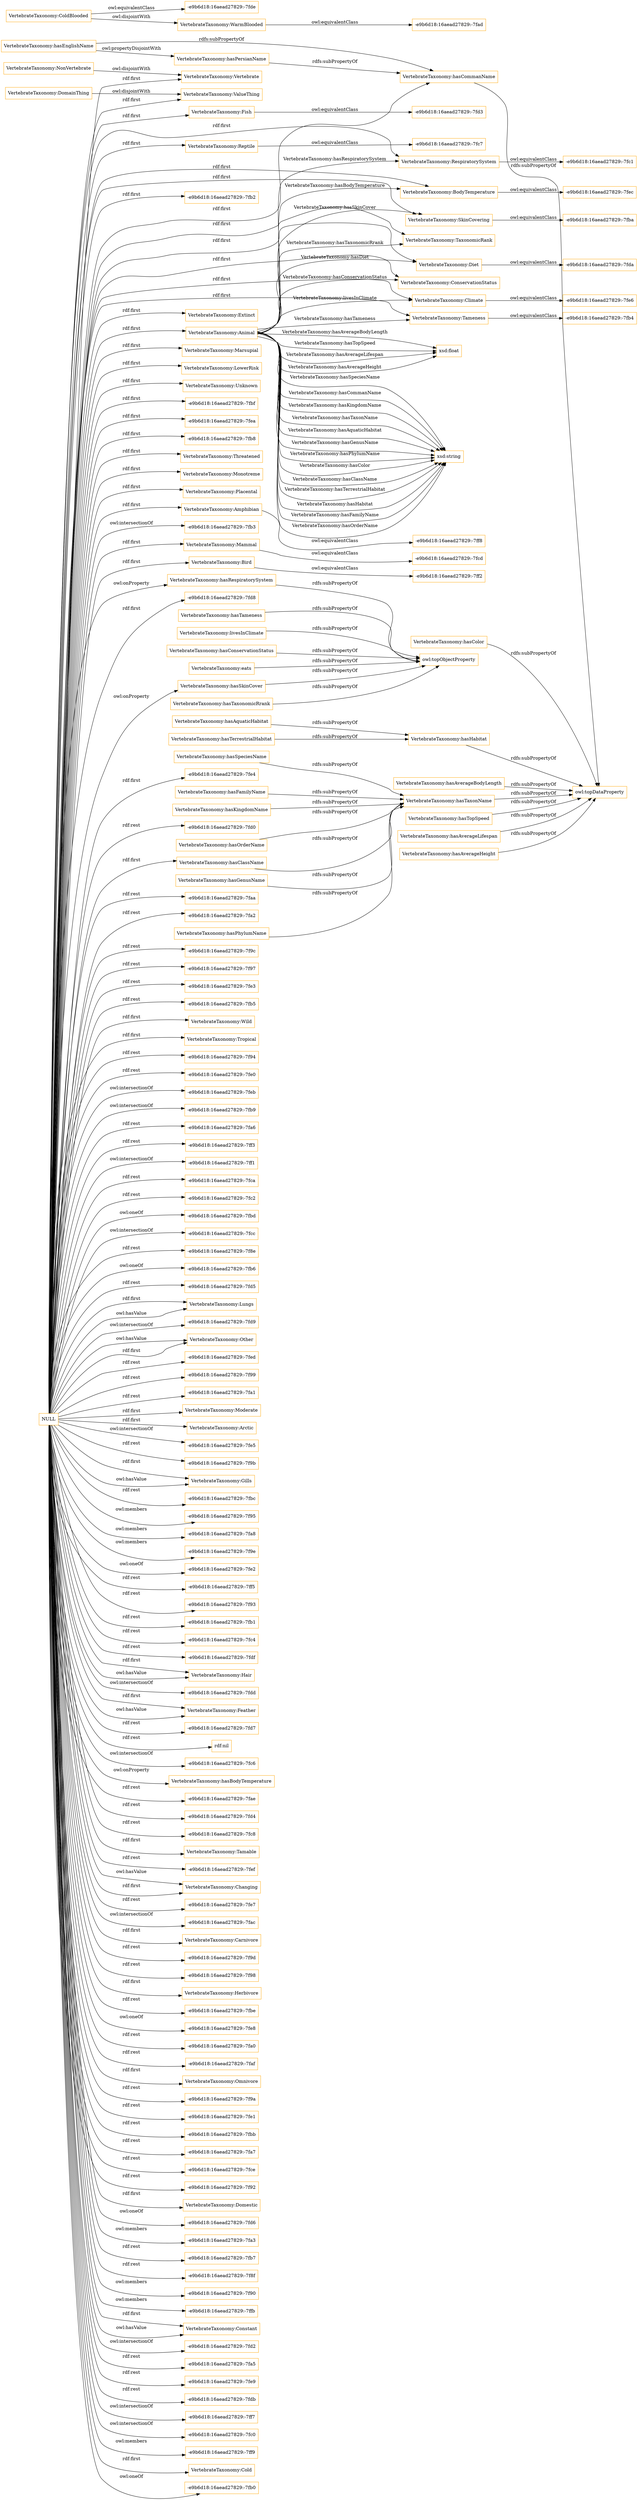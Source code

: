 digraph ar2dtool_diagram { 
rankdir=LR;
size="1501"
node [shape = rectangle, color="orange"]; "VertebrateTaxonomy:Fish" "-e9b6d18:16aead27829:-7fec" "-e9b6d18:16aead27829:-7fb2" "-e9b6d18:16aead27829:-7fcd" "VertebrateTaxonomy:Reptile" "VertebrateTaxonomy:Tameness" "-e9b6d18:16aead27829:-7fda" "VertebrateTaxonomy:Extinct" "-e9b6d18:16aead27829:-7fde" "-e9b6d18:16aead27829:-7ff8" "VertebrateTaxonomy:Amphibian" "VertebrateTaxonomy:DomainThing" "VertebrateTaxonomy:Marsupial" "-e9b6d18:16aead27829:-7ff2" "VertebrateTaxonomy:RespiratorySystem" "VertebrateTaxonomy:Animal" "-e9b6d18:16aead27829:-7fe6" "VertebrateTaxonomy:LowerRisk" "VertebrateTaxonomy:Unknown" "VertebrateTaxonomy:WarmBlooded" "-e9b6d18:16aead27829:-7fb4" "-e9b6d18:16aead27829:-7fbf" "-e9b6d18:16aead27829:-7fea" "-e9b6d18:16aead27829:-7fba" "VertebrateTaxonomy:TaxonomicRank" "-e9b6d18:16aead27829:-7fc1" "-e9b6d18:16aead27829:-7fb8" "VertebrateTaxonomy:Threatened" "VertebrateTaxonomy:BodyTemperature" "-e9b6d18:16aead27829:-7fad" "-e9b6d18:16aead27829:-7fc7" "VertebrateTaxonomy:ConservationStatus" "VertebrateTaxonomy:Monotreme" "VertebrateTaxonomy:SkinCovering" "VertebrateTaxonomy:Placental" "VertebrateTaxonomy:Mammal" "VertebrateTaxonomy:Vertebrate" "VertebrateTaxonomy:Bird" "VertebrateTaxonomy:ColdBlooded" "VertebrateTaxonomy:Diet" "-e9b6d18:16aead27829:-7fd8" "VertebrateTaxonomy:Climate" "-e9b6d18:16aead27829:-7fe4" "VertebrateTaxonomy:NonVertebrate" "VertebrateTaxonomy:ValueThing" "-e9b6d18:16aead27829:-7fd3" ; /*classes style*/
	"VertebrateTaxonomy:hasAverageHeight" -> "owl:topDataProperty" [ label = "rdfs:subPropertyOf" ];
	"VertebrateTaxonomy:hasHabitat" -> "owl:topDataProperty" [ label = "rdfs:subPropertyOf" ];
	"VertebrateTaxonomy:hasTaxonomicRrank" -> "owl:topObjectProperty" [ label = "rdfs:subPropertyOf" ];
	"VertebrateTaxonomy:Climate" -> "-e9b6d18:16aead27829:-7fe6" [ label = "owl:equivalentClass" ];
	"VertebrateTaxonomy:Tameness" -> "-e9b6d18:16aead27829:-7fb4" [ label = "owl:equivalentClass" ];
	"VertebrateTaxonomy:hasColor" -> "owl:topDataProperty" [ label = "rdfs:subPropertyOf" ];
	"VertebrateTaxonomy:hasAquaticHabitat" -> "VertebrateTaxonomy:hasHabitat" [ label = "rdfs:subPropertyOf" ];
	"VertebrateTaxonomy:hasGenusName" -> "VertebrateTaxonomy:hasTaxonName" [ label = "rdfs:subPropertyOf" ];
	"VertebrateTaxonomy:hasSkinCover" -> "owl:topObjectProperty" [ label = "rdfs:subPropertyOf" ];
	"VertebrateTaxonomy:NonVertebrate" -> "VertebrateTaxonomy:Vertebrate" [ label = "owl:disjointWith" ];
	"VertebrateTaxonomy:hasAverageBodyLength" -> "owl:topDataProperty" [ label = "rdfs:subPropertyOf" ];
	"VertebrateTaxonomy:hasPhylumName" -> "VertebrateTaxonomy:hasTaxonName" [ label = "rdfs:subPropertyOf" ];
	"VertebrateTaxonomy:ColdBlooded" -> "VertebrateTaxonomy:WarmBlooded" [ label = "owl:disjointWith" ];
	"VertebrateTaxonomy:ColdBlooded" -> "-e9b6d18:16aead27829:-7fde" [ label = "owl:equivalentClass" ];
	"VertebrateTaxonomy:WarmBlooded" -> "-e9b6d18:16aead27829:-7fad" [ label = "owl:equivalentClass" ];
	"VertebrateTaxonomy:hasSpeciesName" -> "VertebrateTaxonomy:hasTaxonName" [ label = "rdfs:subPropertyOf" ];
	"VertebrateTaxonomy:DomainThing" -> "VertebrateTaxonomy:ValueThing" [ label = "owl:disjointWith" ];
	"VertebrateTaxonomy:hasEnglishName" -> "VertebrateTaxonomy:hasPersianName" [ label = "owl:propertyDisjointWith" ];
	"VertebrateTaxonomy:hasEnglishName" -> "VertebrateTaxonomy:hasCommanName" [ label = "rdfs:subPropertyOf" ];
	"VertebrateTaxonomy:hasTameness" -> "owl:topObjectProperty" [ label = "rdfs:subPropertyOf" ];
	"VertebrateTaxonomy:Diet" -> "-e9b6d18:16aead27829:-7fda" [ label = "owl:equivalentClass" ];
	"VertebrateTaxonomy:hasTopSpeed" -> "owl:topDataProperty" [ label = "rdfs:subPropertyOf" ];
	"VertebrateTaxonomy:hasPersianName" -> "VertebrateTaxonomy:hasCommanName" [ label = "rdfs:subPropertyOf" ];
	"VertebrateTaxonomy:hasRespiratorySystem" -> "owl:topObjectProperty" [ label = "rdfs:subPropertyOf" ];
	"VertebrateTaxonomy:hasFamilyName" -> "VertebrateTaxonomy:hasTaxonName" [ label = "rdfs:subPropertyOf" ];
	"VertebrateTaxonomy:BodyTemperature" -> "-e9b6d18:16aead27829:-7fec" [ label = "owl:equivalentClass" ];
	"VertebrateTaxonomy:RespiratorySystem" -> "-e9b6d18:16aead27829:-7fc1" [ label = "owl:equivalentClass" ];
	"VertebrateTaxonomy:Bird" -> "-e9b6d18:16aead27829:-7ff2" [ label = "owl:equivalentClass" ];
	"NULL" -> "-e9b6d18:16aead27829:-7fb2" [ label = "rdf:first" ];
	"NULL" -> "-e9b6d18:16aead27829:-7f9c" [ label = "rdf:rest" ];
	"NULL" -> "-e9b6d18:16aead27829:-7f97" [ label = "rdf:rest" ];
	"NULL" -> "-e9b6d18:16aead27829:-7fe3" [ label = "rdf:rest" ];
	"NULL" -> "VertebrateTaxonomy:Fish" [ label = "rdf:first" ];
	"NULL" -> "-e9b6d18:16aead27829:-7fb5" [ label = "rdf:rest" ];
	"NULL" -> "VertebrateTaxonomy:Diet" [ label = "rdf:first" ];
	"NULL" -> "VertebrateTaxonomy:Wild" [ label = "rdf:first" ];
	"NULL" -> "VertebrateTaxonomy:Tropical" [ label = "rdf:first" ];
	"NULL" -> "-e9b6d18:16aead27829:-7f94" [ label = "rdf:rest" ];
	"NULL" -> "-e9b6d18:16aead27829:-7fe0" [ label = "rdf:rest" ];
	"NULL" -> "VertebrateTaxonomy:Animal" [ label = "rdf:first" ];
	"NULL" -> "-e9b6d18:16aead27829:-7fe4" [ label = "rdf:first" ];
	"NULL" -> "-e9b6d18:16aead27829:-7feb" [ label = "owl:intersectionOf" ];
	"NULL" -> "-e9b6d18:16aead27829:-7fb9" [ label = "owl:intersectionOf" ];
	"NULL" -> "-e9b6d18:16aead27829:-7fa6" [ label = "rdf:rest" ];
	"NULL" -> "-e9b6d18:16aead27829:-7ff3" [ label = "rdf:rest" ];
	"NULL" -> "-e9b6d18:16aead27829:-7ff1" [ label = "owl:intersectionOf" ];
	"NULL" -> "VertebrateTaxonomy:Vertebrate" [ label = "rdf:first" ];
	"NULL" -> "-e9b6d18:16aead27829:-7fca" [ label = "rdf:rest" ];
	"NULL" -> "-e9b6d18:16aead27829:-7fc2" [ label = "rdf:rest" ];
	"NULL" -> "VertebrateTaxonomy:RespiratorySystem" [ label = "rdf:first" ];
	"NULL" -> "-e9b6d18:16aead27829:-7fbd" [ label = "owl:oneOf" ];
	"NULL" -> "-e9b6d18:16aead27829:-7fcc" [ label = "owl:intersectionOf" ];
	"NULL" -> "-e9b6d18:16aead27829:-7fb8" [ label = "rdf:first" ];
	"NULL" -> "-e9b6d18:16aead27829:-7f8e" [ label = "rdf:rest" ];
	"NULL" -> "-e9b6d18:16aead27829:-7fb6" [ label = "owl:oneOf" ];
	"NULL" -> "VertebrateTaxonomy:Bird" [ label = "rdf:first" ];
	"NULL" -> "-e9b6d18:16aead27829:-7fd5" [ label = "rdf:rest" ];
	"NULL" -> "VertebrateTaxonomy:Threatened" [ label = "rdf:first" ];
	"NULL" -> "VertebrateTaxonomy:Lungs" [ label = "rdf:first" ];
	"NULL" -> "VertebrateTaxonomy:Reptile" [ label = "rdf:first" ];
	"NULL" -> "VertebrateTaxonomy:Marsupial" [ label = "rdf:first" ];
	"NULL" -> "-e9b6d18:16aead27829:-7fd9" [ label = "owl:intersectionOf" ];
	"NULL" -> "VertebrateTaxonomy:Other" [ label = "owl:hasValue" ];
	"NULL" -> "-e9b6d18:16aead27829:-7fed" [ label = "rdf:rest" ];
	"NULL" -> "-e9b6d18:16aead27829:-7f99" [ label = "rdf:rest" ];
	"NULL" -> "-e9b6d18:16aead27829:-7fa1" [ label = "rdf:rest" ];
	"NULL" -> "-e9b6d18:16aead27829:-7fea" [ label = "rdf:first" ];
	"NULL" -> "VertebrateTaxonomy:Climate" [ label = "rdf:first" ];
	"NULL" -> "VertebrateTaxonomy:Moderate" [ label = "rdf:first" ];
	"NULL" -> "VertebrateTaxonomy:Arctic" [ label = "rdf:first" ];
	"NULL" -> "-e9b6d18:16aead27829:-7fe5" [ label = "owl:intersectionOf" ];
	"NULL" -> "-e9b6d18:16aead27829:-7f9b" [ label = "rdf:rest" ];
	"NULL" -> "VertebrateTaxonomy:ConservationStatus" [ label = "rdf:first" ];
	"NULL" -> "VertebrateTaxonomy:Gills" [ label = "rdf:first" ];
	"NULL" -> "-e9b6d18:16aead27829:-7fbc" [ label = "rdf:rest" ];
	"NULL" -> "-e9b6d18:16aead27829:-7f95" [ label = "owl:members" ];
	"NULL" -> "VertebrateTaxonomy:Monotreme" [ label = "rdf:first" ];
	"NULL" -> "-e9b6d18:16aead27829:-7fa8" [ label = "owl:members" ];
	"NULL" -> "-e9b6d18:16aead27829:-7f9e" [ label = "owl:members" ];
	"NULL" -> "-e9b6d18:16aead27829:-7fe2" [ label = "owl:oneOf" ];
	"NULL" -> "-e9b6d18:16aead27829:-7ff5" [ label = "rdf:rest" ];
	"NULL" -> "-e9b6d18:16aead27829:-7f93" [ label = "rdf:rest" ];
	"NULL" -> "VertebrateTaxonomy:Lungs" [ label = "owl:hasValue" ];
	"NULL" -> "-e9b6d18:16aead27829:-7fb1" [ label = "rdf:rest" ];
	"NULL" -> "VertebrateTaxonomy:Unknown" [ label = "rdf:first" ];
	"NULL" -> "VertebrateTaxonomy:TaxonomicRank" [ label = "rdf:first" ];
	"NULL" -> "-e9b6d18:16aead27829:-7fc4" [ label = "rdf:rest" ];
	"NULL" -> "-e9b6d18:16aead27829:-7fdf" [ label = "rdf:rest" ];
	"NULL" -> "VertebrateTaxonomy:SkinCovering" [ label = "rdf:first" ];
	"NULL" -> "VertebrateTaxonomy:Other" [ label = "rdf:first" ];
	"NULL" -> "VertebrateTaxonomy:Hair" [ label = "rdf:first" ];
	"NULL" -> "-e9b6d18:16aead27829:-7fdd" [ label = "owl:intersectionOf" ];
	"NULL" -> "VertebrateTaxonomy:hasRespiratorySystem" [ label = "owl:onProperty" ];
	"NULL" -> "VertebrateTaxonomy:Feather" [ label = "rdf:first" ];
	"NULL" -> "-e9b6d18:16aead27829:-7fd7" [ label = "rdf:rest" ];
	"NULL" -> "rdf:nil" [ label = "rdf:rest" ];
	"NULL" -> "-e9b6d18:16aead27829:-7fc6" [ label = "owl:intersectionOf" ];
	"NULL" -> "VertebrateTaxonomy:hasSkinCover" [ label = "owl:onProperty" ];
	"NULL" -> "VertebrateTaxonomy:Placental" [ label = "rdf:first" ];
	"NULL" -> "VertebrateTaxonomy:hasBodyTemperature" [ label = "owl:onProperty" ];
	"NULL" -> "-e9b6d18:16aead27829:-7fae" [ label = "rdf:rest" ];
	"NULL" -> "-e9b6d18:16aead27829:-7fd4" [ label = "rdf:rest" ];
	"NULL" -> "VertebrateTaxonomy:hasCommanName" [ label = "rdf:first" ];
	"NULL" -> "VertebrateTaxonomy:Hair" [ label = "owl:hasValue" ];
	"NULL" -> "-e9b6d18:16aead27829:-7fc8" [ label = "rdf:rest" ];
	"NULL" -> "VertebrateTaxonomy:Tamable" [ label = "rdf:first" ];
	"NULL" -> "-e9b6d18:16aead27829:-7fef" [ label = "rdf:rest" ];
	"NULL" -> "VertebrateTaxonomy:Changing" [ label = "owl:hasValue" ];
	"NULL" -> "-e9b6d18:16aead27829:-7fe7" [ label = "rdf:rest" ];
	"NULL" -> "-e9b6d18:16aead27829:-7fac" [ label = "owl:intersectionOf" ];
	"NULL" -> "VertebrateTaxonomy:Carnivore" [ label = "rdf:first" ];
	"NULL" -> "-e9b6d18:16aead27829:-7f9d" [ label = "rdf:rest" ];
	"NULL" -> "-e9b6d18:16aead27829:-7f98" [ label = "rdf:rest" ];
	"NULL" -> "VertebrateTaxonomy:Herbivore" [ label = "rdf:first" ];
	"NULL" -> "-e9b6d18:16aead27829:-7fbe" [ label = "rdf:rest" ];
	"NULL" -> "VertebrateTaxonomy:Mammal" [ label = "rdf:first" ];
	"NULL" -> "-e9b6d18:16aead27829:-7fe8" [ label = "owl:oneOf" ];
	"NULL" -> "VertebrateTaxonomy:BodyTemperature" [ label = "rdf:first" ];
	"NULL" -> "-e9b6d18:16aead27829:-7fa0" [ label = "rdf:rest" ];
	"NULL" -> "-e9b6d18:16aead27829:-7faf" [ label = "rdf:rest" ];
	"NULL" -> "VertebrateTaxonomy:Changing" [ label = "rdf:first" ];
	"NULL" -> "VertebrateTaxonomy:Omnivore" [ label = "rdf:first" ];
	"NULL" -> "-e9b6d18:16aead27829:-7f9a" [ label = "rdf:rest" ];
	"NULL" -> "-e9b6d18:16aead27829:-7fe1" [ label = "rdf:rest" ];
	"NULL" -> "-e9b6d18:16aead27829:-7fbb" [ label = "rdf:rest" ];
	"NULL" -> "VertebrateTaxonomy:Feather" [ label = "owl:hasValue" ];
	"NULL" -> "-e9b6d18:16aead27829:-7fa7" [ label = "rdf:rest" ];
	"NULL" -> "-e9b6d18:16aead27829:-7fce" [ label = "rdf:rest" ];
	"NULL" -> "-e9b6d18:16aead27829:-7f92" [ label = "rdf:rest" ];
	"NULL" -> "-e9b6d18:16aead27829:-7fbf" [ label = "rdf:first" ];
	"NULL" -> "VertebrateTaxonomy:hasClassName" [ label = "rdf:first" ];
	"NULL" -> "VertebrateTaxonomy:Domestic" [ label = "rdf:first" ];
	"NULL" -> "VertebrateTaxonomy:Extinct" [ label = "rdf:first" ];
	"NULL" -> "-e9b6d18:16aead27829:-7fd6" [ label = "owl:oneOf" ];
	"NULL" -> "VertebrateTaxonomy:ValueThing" [ label = "rdf:first" ];
	"NULL" -> "-e9b6d18:16aead27829:-7fa3" [ label = "owl:members" ];
	"NULL" -> "-e9b6d18:16aead27829:-7fb7" [ label = "rdf:rest" ];
	"NULL" -> "-e9b6d18:16aead27829:-7f8f" [ label = "rdf:rest" ];
	"NULL" -> "-e9b6d18:16aead27829:-7f90" [ label = "owl:members" ];
	"NULL" -> "-e9b6d18:16aead27829:-7ffb" [ label = "owl:members" ];
	"NULL" -> "VertebrateTaxonomy:Constant" [ label = "rdf:first" ];
	"NULL" -> "-e9b6d18:16aead27829:-7fd2" [ label = "owl:intersectionOf" ];
	"NULL" -> "-e9b6d18:16aead27829:-7fa5" [ label = "rdf:rest" ];
	"NULL" -> "VertebrateTaxonomy:LowerRisk" [ label = "rdf:first" ];
	"NULL" -> "-e9b6d18:16aead27829:-7fe9" [ label = "rdf:rest" ];
	"NULL" -> "-e9b6d18:16aead27829:-7fdb" [ label = "rdf:rest" ];
	"NULL" -> "-e9b6d18:16aead27829:-7fd8" [ label = "rdf:first" ];
	"NULL" -> "-e9b6d18:16aead27829:-7ff7" [ label = "owl:intersectionOf" ];
	"NULL" -> "-e9b6d18:16aead27829:-7fc0" [ label = "owl:intersectionOf" ];
	"NULL" -> "-e9b6d18:16aead27829:-7ff9" [ label = "owl:members" ];
	"NULL" -> "VertebrateTaxonomy:Tameness" [ label = "rdf:first" ];
	"NULL" -> "VertebrateTaxonomy:Constant" [ label = "owl:hasValue" ];
	"NULL" -> "VertebrateTaxonomy:Cold" [ label = "rdf:first" ];
	"NULL" -> "-e9b6d18:16aead27829:-7fb0" [ label = "owl:oneOf" ];
	"NULL" -> "VertebrateTaxonomy:Gills" [ label = "owl:hasValue" ];
	"NULL" -> "VertebrateTaxonomy:Amphibian" [ label = "rdf:first" ];
	"NULL" -> "-e9b6d18:16aead27829:-7fb3" [ label = "owl:intersectionOf" ];
	"NULL" -> "-e9b6d18:16aead27829:-7fd0" [ label = "rdf:rest" ];
	"NULL" -> "-e9b6d18:16aead27829:-7faa" [ label = "rdf:rest" ];
	"NULL" -> "-e9b6d18:16aead27829:-7fa2" [ label = "rdf:rest" ];
	"VertebrateTaxonomy:hasKingdomName" -> "VertebrateTaxonomy:hasTaxonName" [ label = "rdfs:subPropertyOf" ];
	"VertebrateTaxonomy:hasClassName" -> "VertebrateTaxonomy:hasTaxonName" [ label = "rdfs:subPropertyOf" ];
	"VertebrateTaxonomy:hasTaxonName" -> "owl:topDataProperty" [ label = "rdfs:subPropertyOf" ];
	"VertebrateTaxonomy:Reptile" -> "-e9b6d18:16aead27829:-7fc7" [ label = "owl:equivalentClass" ];
	"VertebrateTaxonomy:SkinCovering" -> "-e9b6d18:16aead27829:-7fba" [ label = "owl:equivalentClass" ];
	"VertebrateTaxonomy:hasAverageLifespan" -> "owl:topDataProperty" [ label = "rdfs:subPropertyOf" ];
	"VertebrateTaxonomy:hasTerrestrialHabitat" -> "VertebrateTaxonomy:hasHabitat" [ label = "rdfs:subPropertyOf" ];
	"VertebrateTaxonomy:hasOrderName" -> "VertebrateTaxonomy:hasTaxonName" [ label = "rdfs:subPropertyOf" ];
	"VertebrateTaxonomy:hasCommanName" -> "owl:topDataProperty" [ label = "rdfs:subPropertyOf" ];
	"VertebrateTaxonomy:Mammal" -> "-e9b6d18:16aead27829:-7fcd" [ label = "owl:equivalentClass" ];
	"VertebrateTaxonomy:livesInClimate" -> "owl:topObjectProperty" [ label = "rdfs:subPropertyOf" ];
	"VertebrateTaxonomy:Amphibian" -> "-e9b6d18:16aead27829:-7ff8" [ label = "owl:equivalentClass" ];
	"VertebrateTaxonomy:hasConservationStatus" -> "owl:topObjectProperty" [ label = "rdfs:subPropertyOf" ];
	"VertebrateTaxonomy:eats" -> "owl:topObjectProperty" [ label = "rdfs:subPropertyOf" ];
	"VertebrateTaxonomy:Fish" -> "-e9b6d18:16aead27829:-7fd3" [ label = "owl:equivalentClass" ];
	"VertebrateTaxonomy:Animal" -> "xsd:string" [ label = "VertebrateTaxonomy:hasPhylumName" ];
	"VertebrateTaxonomy:Animal" -> "xsd:string" [ label = "VertebrateTaxonomy:hasColor" ];
	"VertebrateTaxonomy:Animal" -> "VertebrateTaxonomy:Tameness" [ label = "VertebrateTaxonomy:hasTameness" ];
	"VertebrateTaxonomy:Animal" -> "VertebrateTaxonomy:RespiratorySystem" [ label = "VertebrateTaxonomy:hasRespiratorySystem" ];
	"VertebrateTaxonomy:Animal" -> "xsd:string" [ label = "VertebrateTaxonomy:hasClassName" ];
	"VertebrateTaxonomy:Animal" -> "VertebrateTaxonomy:ConservationStatus" [ label = "VertebrateTaxonomy:hasConservationStatus" ];
	"VertebrateTaxonomy:Animal" -> "xsd:string" [ label = "VertebrateTaxonomy:hasTerrestrialHabitat" ];
	"VertebrateTaxonomy:Animal" -> "xsd:string" [ label = "VertebrateTaxonomy:hasHabitat" ];
	"VertebrateTaxonomy:Animal" -> "VertebrateTaxonomy:SkinCovering" [ label = "VertebrateTaxonomy:hasSkinCover" ];
	"VertebrateTaxonomy:Animal" -> "xsd:string" [ label = "VertebrateTaxonomy:hasFamilyName" ];
	"VertebrateTaxonomy:Animal" -> "xsd:string" [ label = "VertebrateTaxonomy:hasOrderName" ];
	"VertebrateTaxonomy:Animal" -> "xsd:string" [ label = "VertebrateTaxonomy:hasSpeciesName" ];
	"VertebrateTaxonomy:Animal" -> "VertebrateTaxonomy:BodyTemperature" [ label = "VertebrateTaxonomy:hasBodyTemperature" ];
	"VertebrateTaxonomy:Animal" -> "VertebrateTaxonomy:Climate" [ label = "VertebrateTaxonomy:livesInClimate" ];
	"VertebrateTaxonomy:Animal" -> "VertebrateTaxonomy:TaxonomicRank" [ label = "VertebrateTaxonomy:hasTaxonomicRrank" ];
	"VertebrateTaxonomy:Animal" -> "xsd:string" [ label = "VertebrateTaxonomy:hasCommanName" ];
	"VertebrateTaxonomy:Animal" -> "VertebrateTaxonomy:Diet" [ label = "VertebrateTaxonomy:hasDiet" ];
	"VertebrateTaxonomy:Animal" -> "xsd:string" [ label = "VertebrateTaxonomy:hasKingdomName" ];
	"VertebrateTaxonomy:Animal" -> "xsd:string" [ label = "VertebrateTaxonomy:hasTaxonName" ];
	"VertebrateTaxonomy:Animal" -> "xsd:string" [ label = "VertebrateTaxonomy:hasAquaticHabitat" ];
	"VertebrateTaxonomy:Animal" -> "xsd:float" [ label = "VertebrateTaxonomy:hasAverageBodyLength" ];
	"VertebrateTaxonomy:Animal" -> "xsd:string" [ label = "VertebrateTaxonomy:hasGenusName" ];
	"VertebrateTaxonomy:Animal" -> "xsd:float" [ label = "VertebrateTaxonomy:hasTopSpeed" ];
	"VertebrateTaxonomy:Animal" -> "xsd:float" [ label = "VertebrateTaxonomy:hasAverageLifespan" ];
	"VertebrateTaxonomy:Animal" -> "xsd:float" [ label = "VertebrateTaxonomy:hasAverageHeight" ];

}

